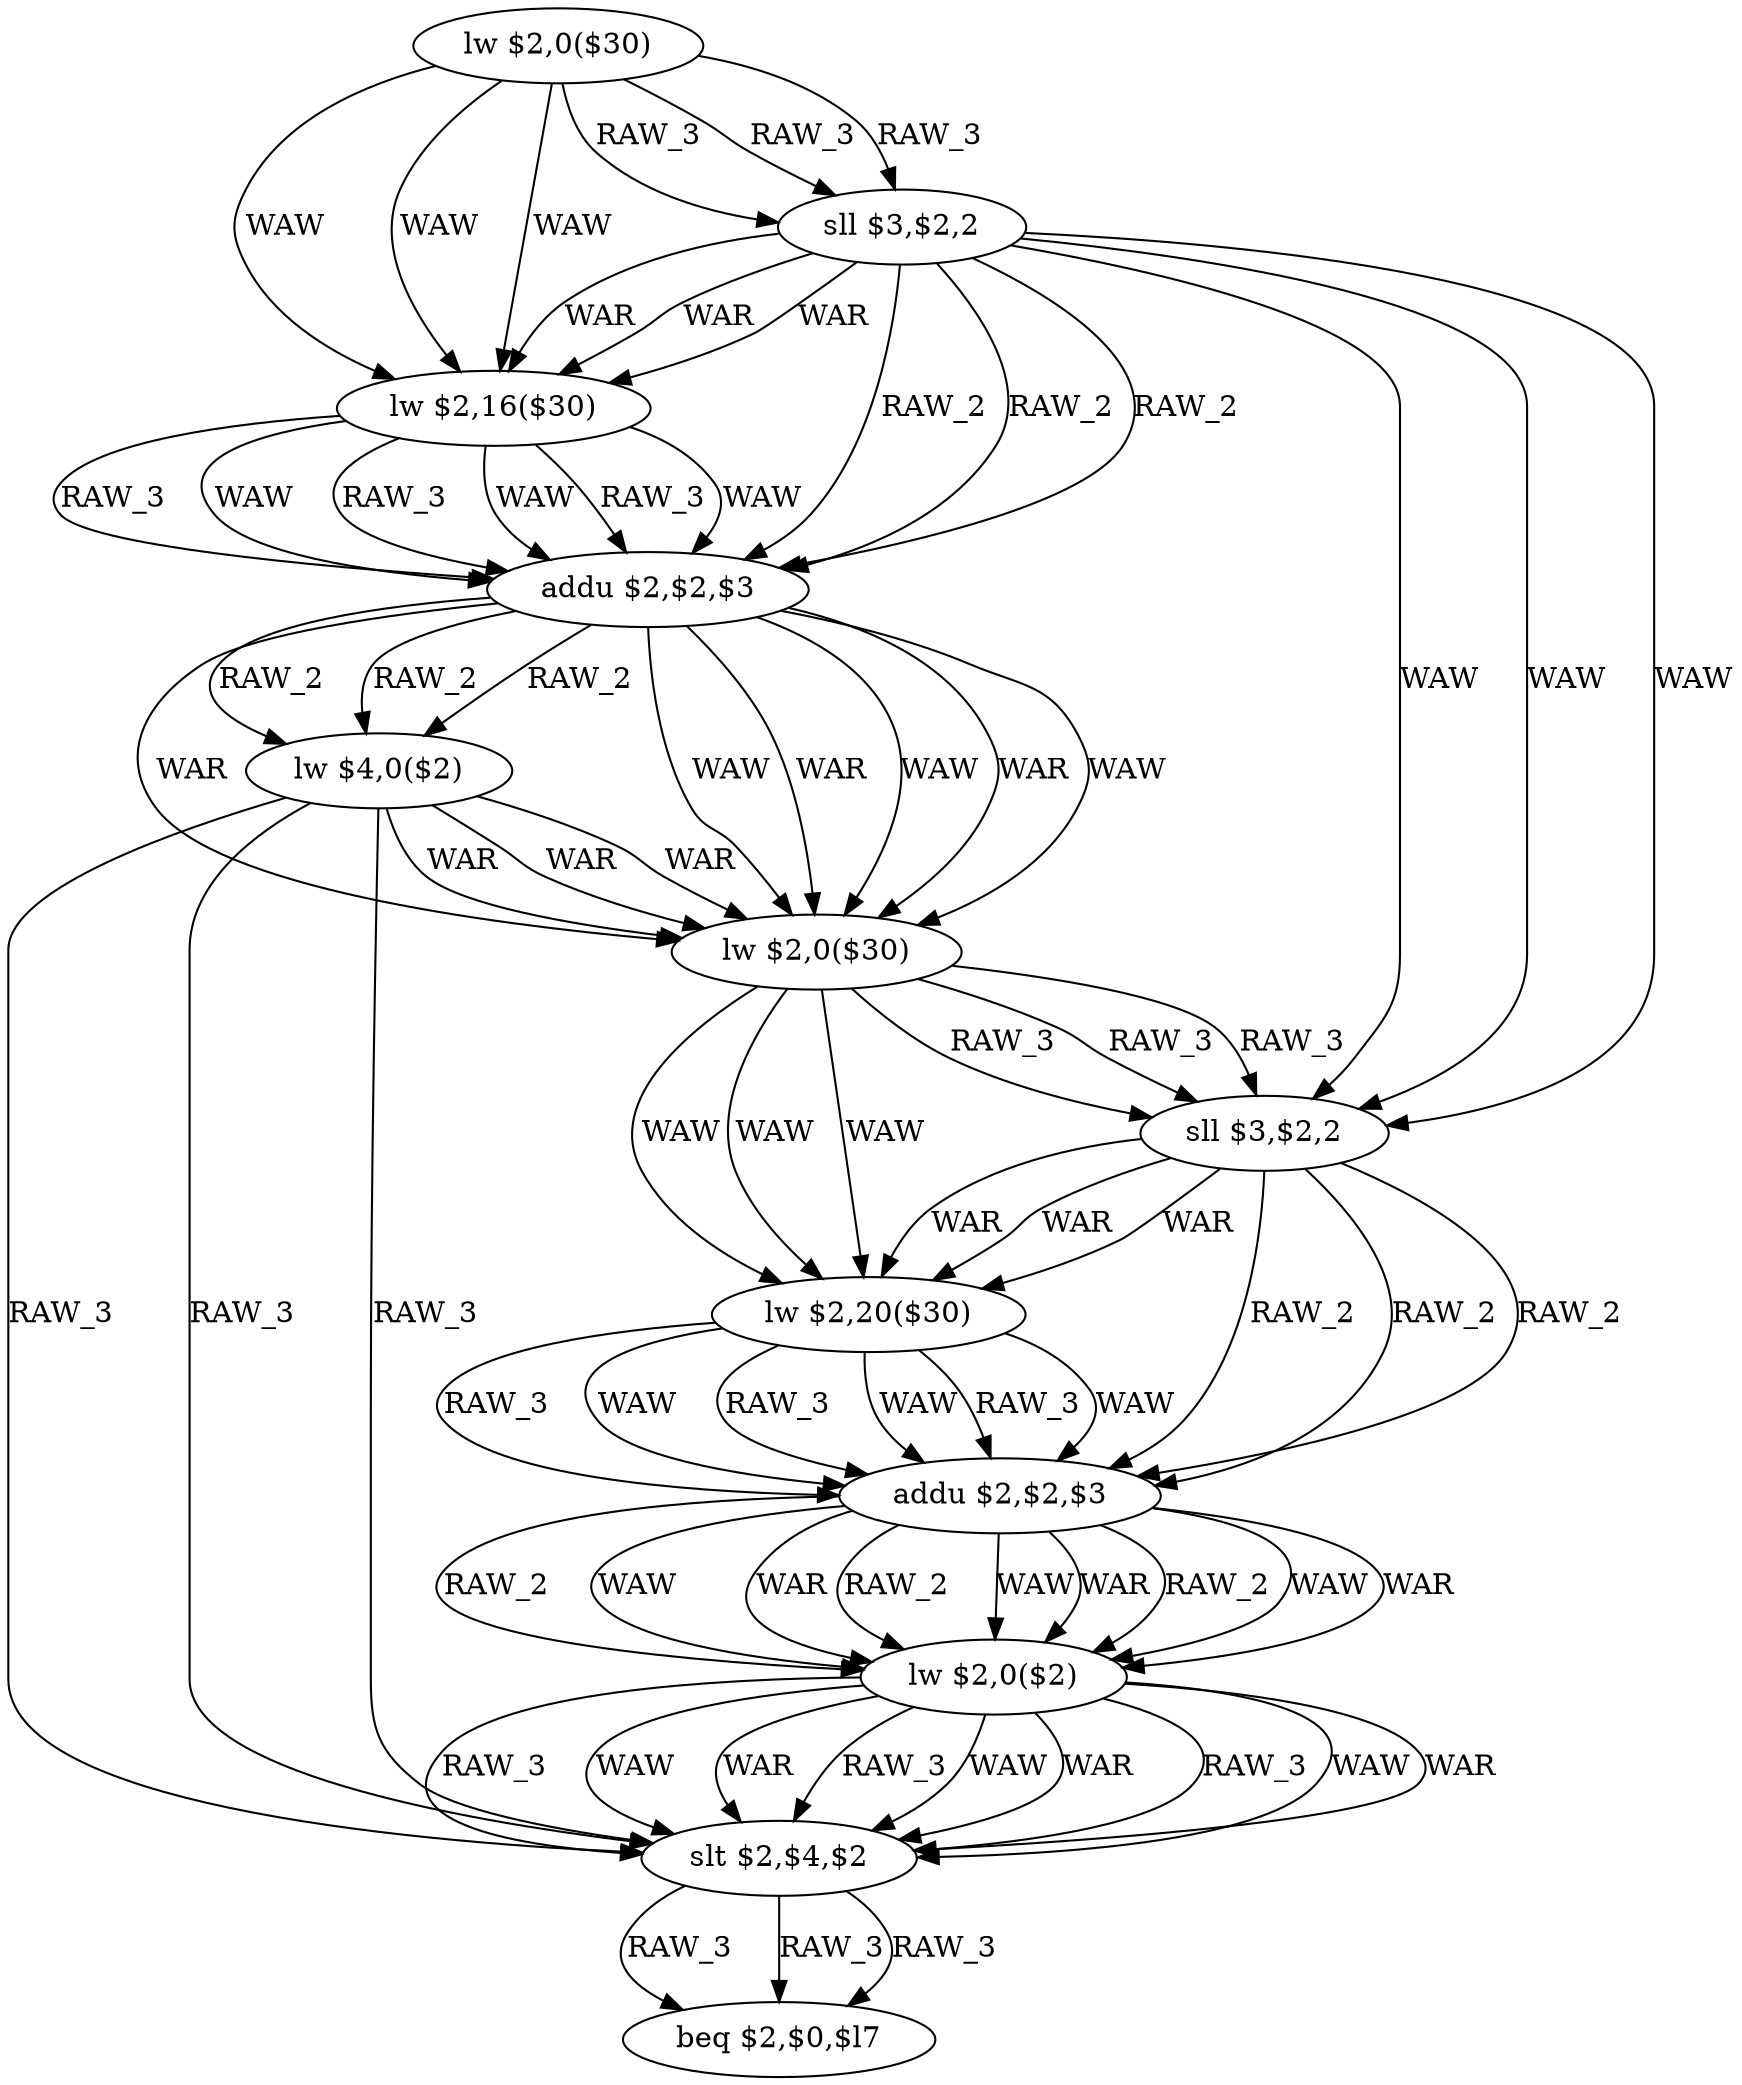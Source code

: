 digraph G1 {
node [shape = ellipse];
i0 [label = "lw $2,0($30)"] ;
i0 ->  i1 [label= "RAW_3"];
i0 ->  i2 [label= "WAW"];
i0 ->  i1 [label= "RAW_3"];
i0 ->  i2 [label= "WAW"];
i0 ->  i1 [label= "RAW_3"];
i0 ->  i2 [label= "WAW"];
i1 [label = "sll $3,$2,2"] ;
i1 ->  i3 [label= "RAW_2"];
i1 ->  i6 [label= "WAW"];
i1 ->  i2 [label= "WAR"];
i1 ->  i3 [label= "RAW_2"];
i1 ->  i6 [label= "WAW"];
i1 ->  i2 [label= "WAR"];
i1 ->  i3 [label= "RAW_2"];
i1 ->  i6 [label= "WAW"];
i1 ->  i2 [label= "WAR"];
i3 [label = "addu $2,$2,$3"] ;
i3 ->  i4 [label= "RAW_2"];
i3 ->  i5 [label= "WAW"];
i3 ->  i5 [label= "WAR"];
i3 ->  i4 [label= "RAW_2"];
i3 ->  i5 [label= "WAW"];
i3 ->  i5 [label= "WAR"];
i3 ->  i4 [label= "RAW_2"];
i3 ->  i5 [label= "WAW"];
i3 ->  i5 [label= "WAR"];
i4 [label = "lw $4,0($2)"] ;
i4 ->  i10 [label= "RAW_3"];
i4 ->  i5 [label= "WAR"];
i4 ->  i10 [label= "RAW_3"];
i4 ->  i5 [label= "WAR"];
i4 ->  i10 [label= "RAW_3"];
i4 ->  i5 [label= "WAR"];
i10 [label = "slt $2,$4,$2"] ;
i10 ->  i11 [label= "RAW_3"];
i10 ->  i11 [label= "RAW_3"];
i10 ->  i11 [label= "RAW_3"];
i11 [label = "beq $2,$0,$l7"] ;
i5 [label = "lw $2,0($30)"] ;
i5 ->  i6 [label= "RAW_3"];
i5 ->  i7 [label= "WAW"];
i5 ->  i6 [label= "RAW_3"];
i5 ->  i7 [label= "WAW"];
i5 ->  i6 [label= "RAW_3"];
i5 ->  i7 [label= "WAW"];
i6 [label = "sll $3,$2,2"] ;
i6 ->  i8 [label= "RAW_2"];
i6 ->  i7 [label= "WAR"];
i6 ->  i8 [label= "RAW_2"];
i6 ->  i7 [label= "WAR"];
i6 ->  i8 [label= "RAW_2"];
i6 ->  i7 [label= "WAR"];
i8 [label = "addu $2,$2,$3"] ;
i8 ->  i9 [label= "RAW_2"];
i8 ->  i9 [label= "WAW"];
i8 ->  i9 [label= "WAR"];
i8 ->  i9 [label= "RAW_2"];
i8 ->  i9 [label= "WAW"];
i8 ->  i9 [label= "WAR"];
i8 ->  i9 [label= "RAW_2"];
i8 ->  i9 [label= "WAW"];
i8 ->  i9 [label= "WAR"];
i9 [label = "lw $2,0($2)"] ;
i9 ->  i10 [label= "RAW_3"];
i9 ->  i10 [label= "WAW"];
i9 ->  i10 [label= "WAR"];
i9 ->  i10 [label= "RAW_3"];
i9 ->  i10 [label= "WAW"];
i9 ->  i10 [label= "WAR"];
i9 ->  i10 [label= "RAW_3"];
i9 ->  i10 [label= "WAW"];
i9 ->  i10 [label= "WAR"];
i7 [label = "lw $2,20($30)"] ;
i7 ->  i8 [label= "RAW_3"];
i7 ->  i8 [label= "WAW"];
i7 ->  i8 [label= "RAW_3"];
i7 ->  i8 [label= "WAW"];
i7 ->  i8 [label= "RAW_3"];
i7 ->  i8 [label= "WAW"];
i2 [label = "lw $2,16($30)"] ;
i2 ->  i3 [label= "RAW_3"];
i2 ->  i3 [label= "WAW"];
i2 ->  i3 [label= "RAW_3"];
i2 ->  i3 [label= "WAW"];
i2 ->  i3 [label= "RAW_3"];
i2 ->  i3 [label= "WAW"];
}
